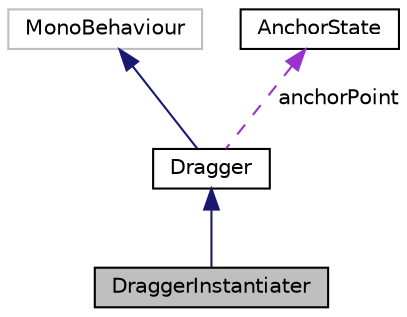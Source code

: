 digraph "DraggerInstantiater"
{
  edge [fontname="Helvetica",fontsize="10",labelfontname="Helvetica",labelfontsize="10"];
  node [fontname="Helvetica",fontsize="10",shape=record];
  Node3 [label="DraggerInstantiater",height=0.2,width=0.4,color="black", fillcolor="grey75", style="filled", fontcolor="black"];
  Node4 -> Node3 [dir="back",color="midnightblue",fontsize="10",style="solid",fontname="Helvetica"];
  Node4 [label="Dragger",height=0.2,width=0.4,color="black", fillcolor="white", style="filled",URL="$class_dragger.html"];
  Node5 -> Node4 [dir="back",color="midnightblue",fontsize="10",style="solid",fontname="Helvetica"];
  Node5 [label="MonoBehaviour",height=0.2,width=0.4,color="grey75", fillcolor="white", style="filled"];
  Node6 -> Node4 [dir="back",color="darkorchid3",fontsize="10",style="dashed",label=" anchorPoint" ,fontname="Helvetica"];
  Node6 [label="AnchorState",height=0.2,width=0.4,color="black", fillcolor="white", style="filled",URL="$class_anchor_state.html",tooltip="C&#39;est une ancre qui va posséder sa position ainsi que sa liberté "];
}
